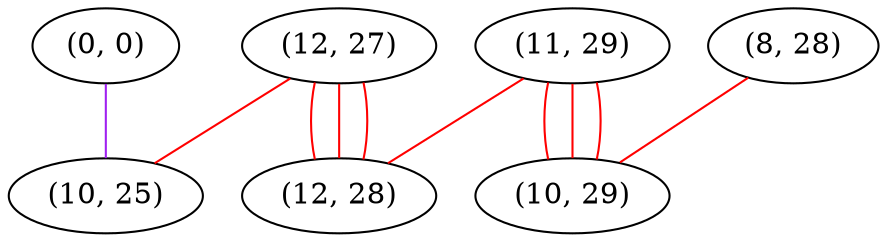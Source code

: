 graph "" {
"(0, 0)";
"(12, 27)";
"(10, 25)";
"(11, 29)";
"(8, 28)";
"(10, 29)";
"(12, 28)";
"(0, 0)" -- "(10, 25)"  [color=purple, key=0, weight=4];
"(12, 27)" -- "(12, 28)"  [color=red, key=0, weight=1];
"(12, 27)" -- "(12, 28)"  [color=red, key=1, weight=1];
"(12, 27)" -- "(12, 28)"  [color=red, key=2, weight=1];
"(12, 27)" -- "(10, 25)"  [color=red, key=0, weight=1];
"(11, 29)" -- "(10, 29)"  [color=red, key=0, weight=1];
"(11, 29)" -- "(10, 29)"  [color=red, key=1, weight=1];
"(11, 29)" -- "(10, 29)"  [color=red, key=2, weight=1];
"(11, 29)" -- "(12, 28)"  [color=red, key=0, weight=1];
"(8, 28)" -- "(10, 29)"  [color=red, key=0, weight=1];
}

